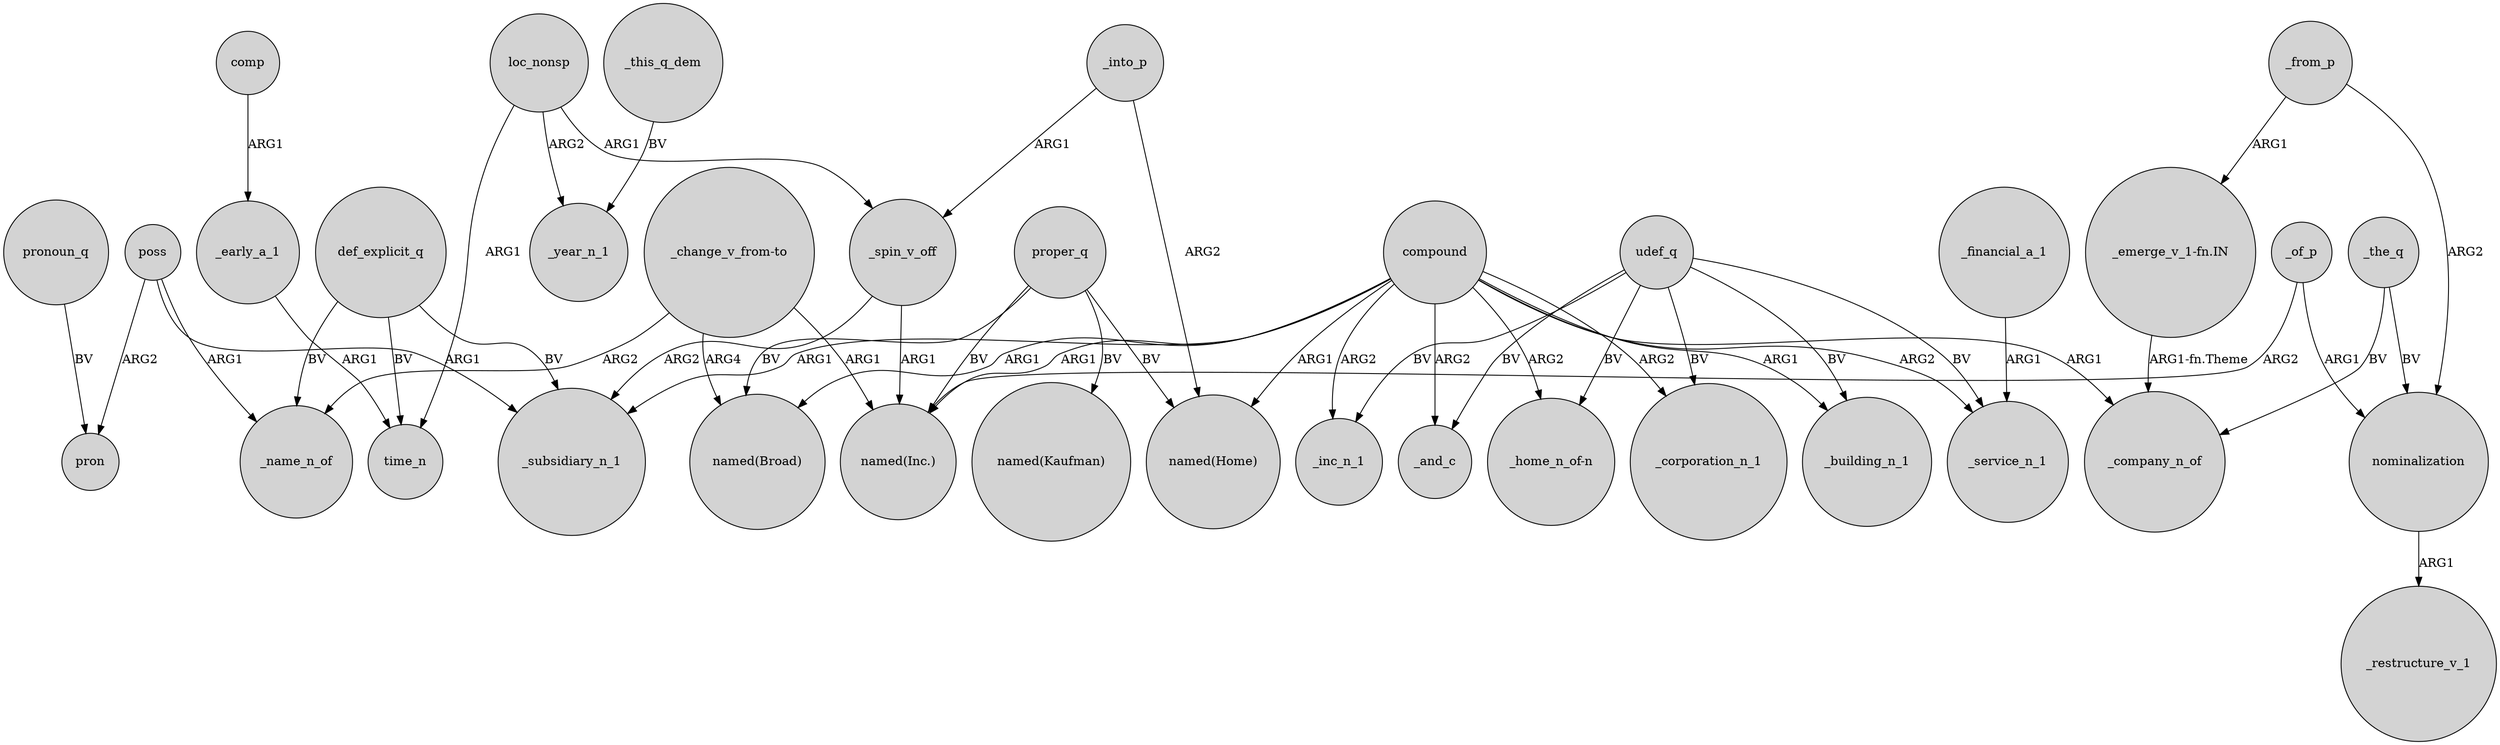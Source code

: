 digraph {
	node [shape=circle style=filled]
	compound -> "named(Broad)" [label=ARG1]
	proper_q -> "named(Inc.)" [label=BV]
	udef_q -> _inc_n_1 [label=BV]
	compound -> _service_n_1 [label=ARG2]
	poss -> pron [label=ARG2]
	def_explicit_q -> _subsidiary_n_1 [label=BV]
	udef_q -> _building_n_1 [label=BV]
	poss -> _subsidiary_n_1 [label=ARG1]
	loc_nonsp -> _spin_v_off [label=ARG1]
	def_explicit_q -> time_n [label=BV]
	proper_q -> "named(Home)" [label=BV]
	compound -> _corporation_n_1 [label=ARG2]
	udef_q -> "_home_n_of-n" [label=BV]
	_financial_a_1 -> _service_n_1 [label=ARG1]
	proper_q -> "named(Broad)" [label=BV]
	"_change_v_from-to" -> "named(Broad)" [label=ARG4]
	loc_nonsp -> time_n [label=ARG1]
	_of_p -> nominalization [label=ARG1]
	_spin_v_off -> _subsidiary_n_1 [label=ARG2]
	compound -> _building_n_1 [label=ARG1]
	def_explicit_q -> _name_n_of [label=BV]
	_from_p -> "_emerge_v_1-fn.IN" [label=ARG1]
	_the_q -> _company_n_of [label=BV]
	_spin_v_off -> "named(Inc.)" [label=ARG1]
	nominalization -> _restructure_v_1 [label=ARG1]
	compound -> _company_n_of [label=ARG1]
	pronoun_q -> pron [label=BV]
	udef_q -> _corporation_n_1 [label=BV]
	compound -> "named(Home)" [label=ARG1]
	compound -> _and_c [label=ARG2]
	udef_q -> _service_n_1 [label=BV]
	_into_p -> "named(Home)" [label=ARG2]
	"_change_v_from-to" -> _name_n_of [label=ARG2]
	loc_nonsp -> _year_n_1 [label=ARG2]
	proper_q -> "named(Kaufman)" [label=BV]
	_into_p -> _spin_v_off [label=ARG1]
	compound -> _subsidiary_n_1 [label=ARG1]
	_from_p -> nominalization [label=ARG2]
	poss -> _name_n_of [label=ARG1]
	_early_a_1 -> time_n [label=ARG1]
	compound -> "_home_n_of-n" [label=ARG2]
	"_emerge_v_1-fn.IN" -> _company_n_of [label="ARG1-fn.Theme"]
	_of_p -> "named(Inc.)" [label=ARG2]
	udef_q -> _and_c [label=BV]
	"_change_v_from-to" -> "named(Inc.)" [label=ARG1]
	compound -> _inc_n_1 [label=ARG2]
	comp -> _early_a_1 [label=ARG1]
	_the_q -> nominalization [label=BV]
	compound -> "named(Inc.)" [label=ARG1]
	_this_q_dem -> _year_n_1 [label=BV]
}
